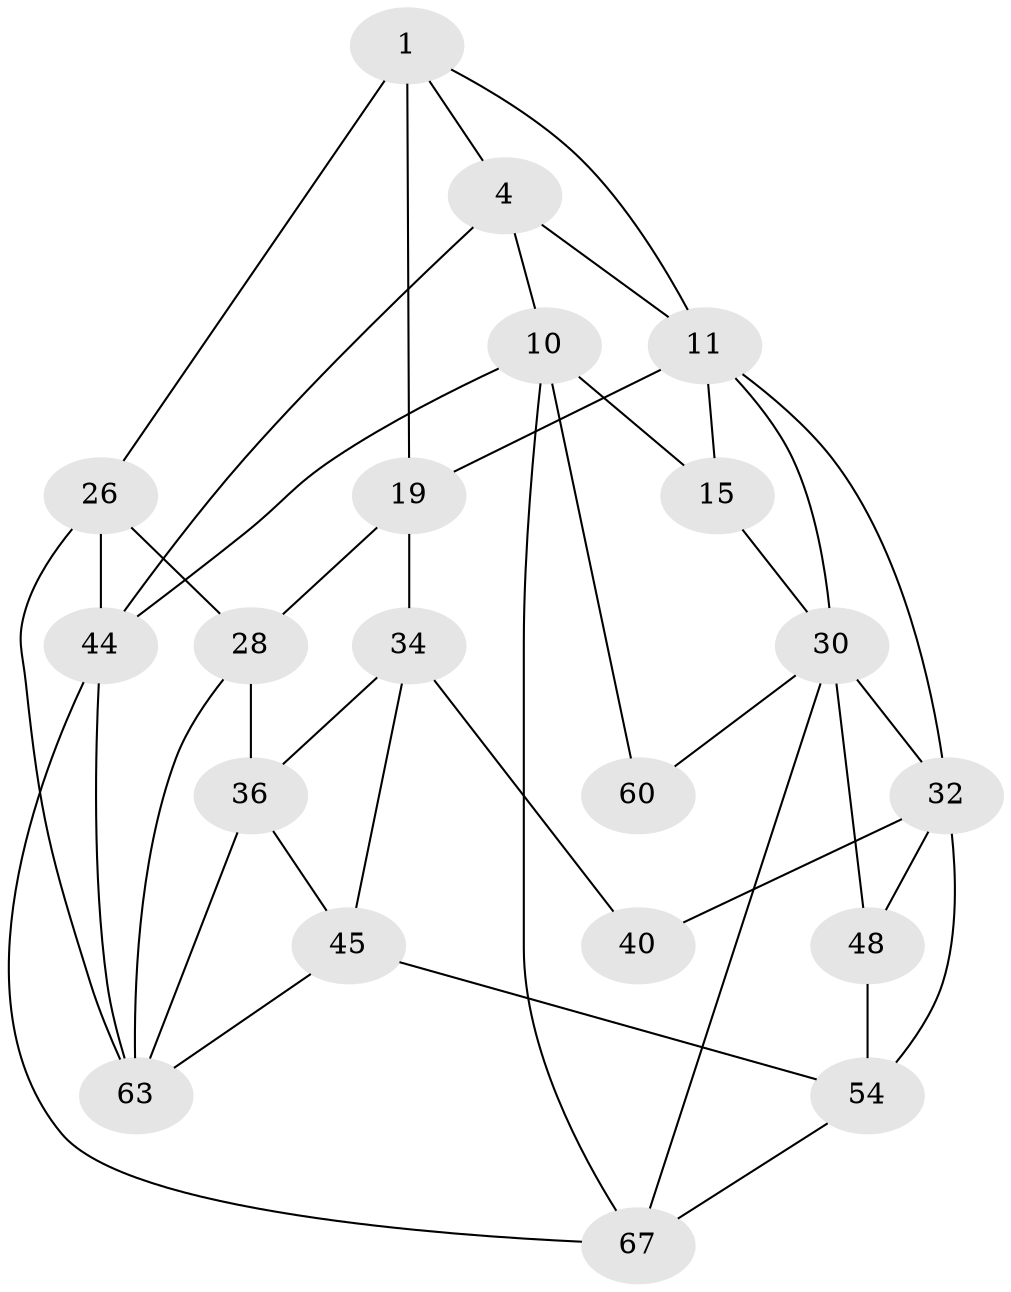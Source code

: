 // original degree distribution, {3: 0.04411764705882353, 6: 0.25, 5: 0.45588235294117646, 4: 0.25}
// Generated by graph-tools (version 1.1) at 2025/21/03/04/25 18:21:33]
// undirected, 20 vertices, 41 edges
graph export_dot {
graph [start="1"]
  node [color=gray90,style=filled];
  1 [pos="+0.2524190417832767+0",super="+6+2"];
  4 [pos="+0.7220077021339919+0",super="+9+5"];
  10 [pos="+1+0",super="+14+61"];
  11 [pos="+0.9685370951216851+0",super="+12"];
  15 [pos="+1+0.46414021111933784",super="+16"];
  19 [pos="+0.34978567355594586+0.2662089179417706",super="+23+20"];
  26 [pos="+0+0.2379908860541529",super="+27+42"];
  28 [pos="+0.021035294008747794+0.5626088264919291",super="+38"];
  30 [pos="+0.8981411457738093+0.4557356301231505",super="+31+33"];
  32 [pos="+0.705453964234168+0.48925352288185664",super="+39"];
  34 [pos="+0.4860315006297729+0.4519874101928791",super="+41+35"];
  36 [pos="+0.34953258349451893+0.4522456243289342",super="+46+37"];
  40 [pos="+0.5165559637145201+0.5172604161879362"];
  44 [pos="+0+1",super="+66"];
  45 [pos="+0.3804655287518414+0.7781045476416694",super="+55"];
  48 [pos="+0.717553632451108+0.7738750677035933",super="+49"];
  54 [pos="+0.5662249159902416+0.8031467754572398",super="+56"];
  60 [pos="+1+0.9229862508691035"];
  63 [pos="+0.11815525534969937+0.855198805579651",super="+64+65"];
  67 [pos="+0.755036029031098+1",super="+68"];
  1 -- 26;
  1 -- 19 [weight=2];
  1 -- 4 [weight=2];
  1 -- 11;
  4 -- 10 [weight=2];
  4 -- 11;
  4 -- 44;
  10 -- 60 [weight=2];
  10 -- 15;
  10 -- 67;
  10 -- 44;
  11 -- 15 [weight=2];
  11 -- 32;
  11 -- 19 [weight=2];
  11 -- 30;
  15 -- 30;
  19 -- 34 [weight=2];
  19 -- 28;
  26 -- 28;
  26 -- 44;
  26 -- 63;
  28 -- 36;
  28 -- 63;
  30 -- 32;
  30 -- 48 [weight=2];
  30 -- 67;
  30 -- 60;
  32 -- 40 [weight=2];
  32 -- 54;
  32 -- 48 [weight=2];
  34 -- 40;
  34 -- 45;
  34 -- 36;
  36 -- 45;
  36 -- 63;
  44 -- 67;
  44 -- 63;
  45 -- 54;
  45 -- 63;
  48 -- 54;
  54 -- 67;
}
